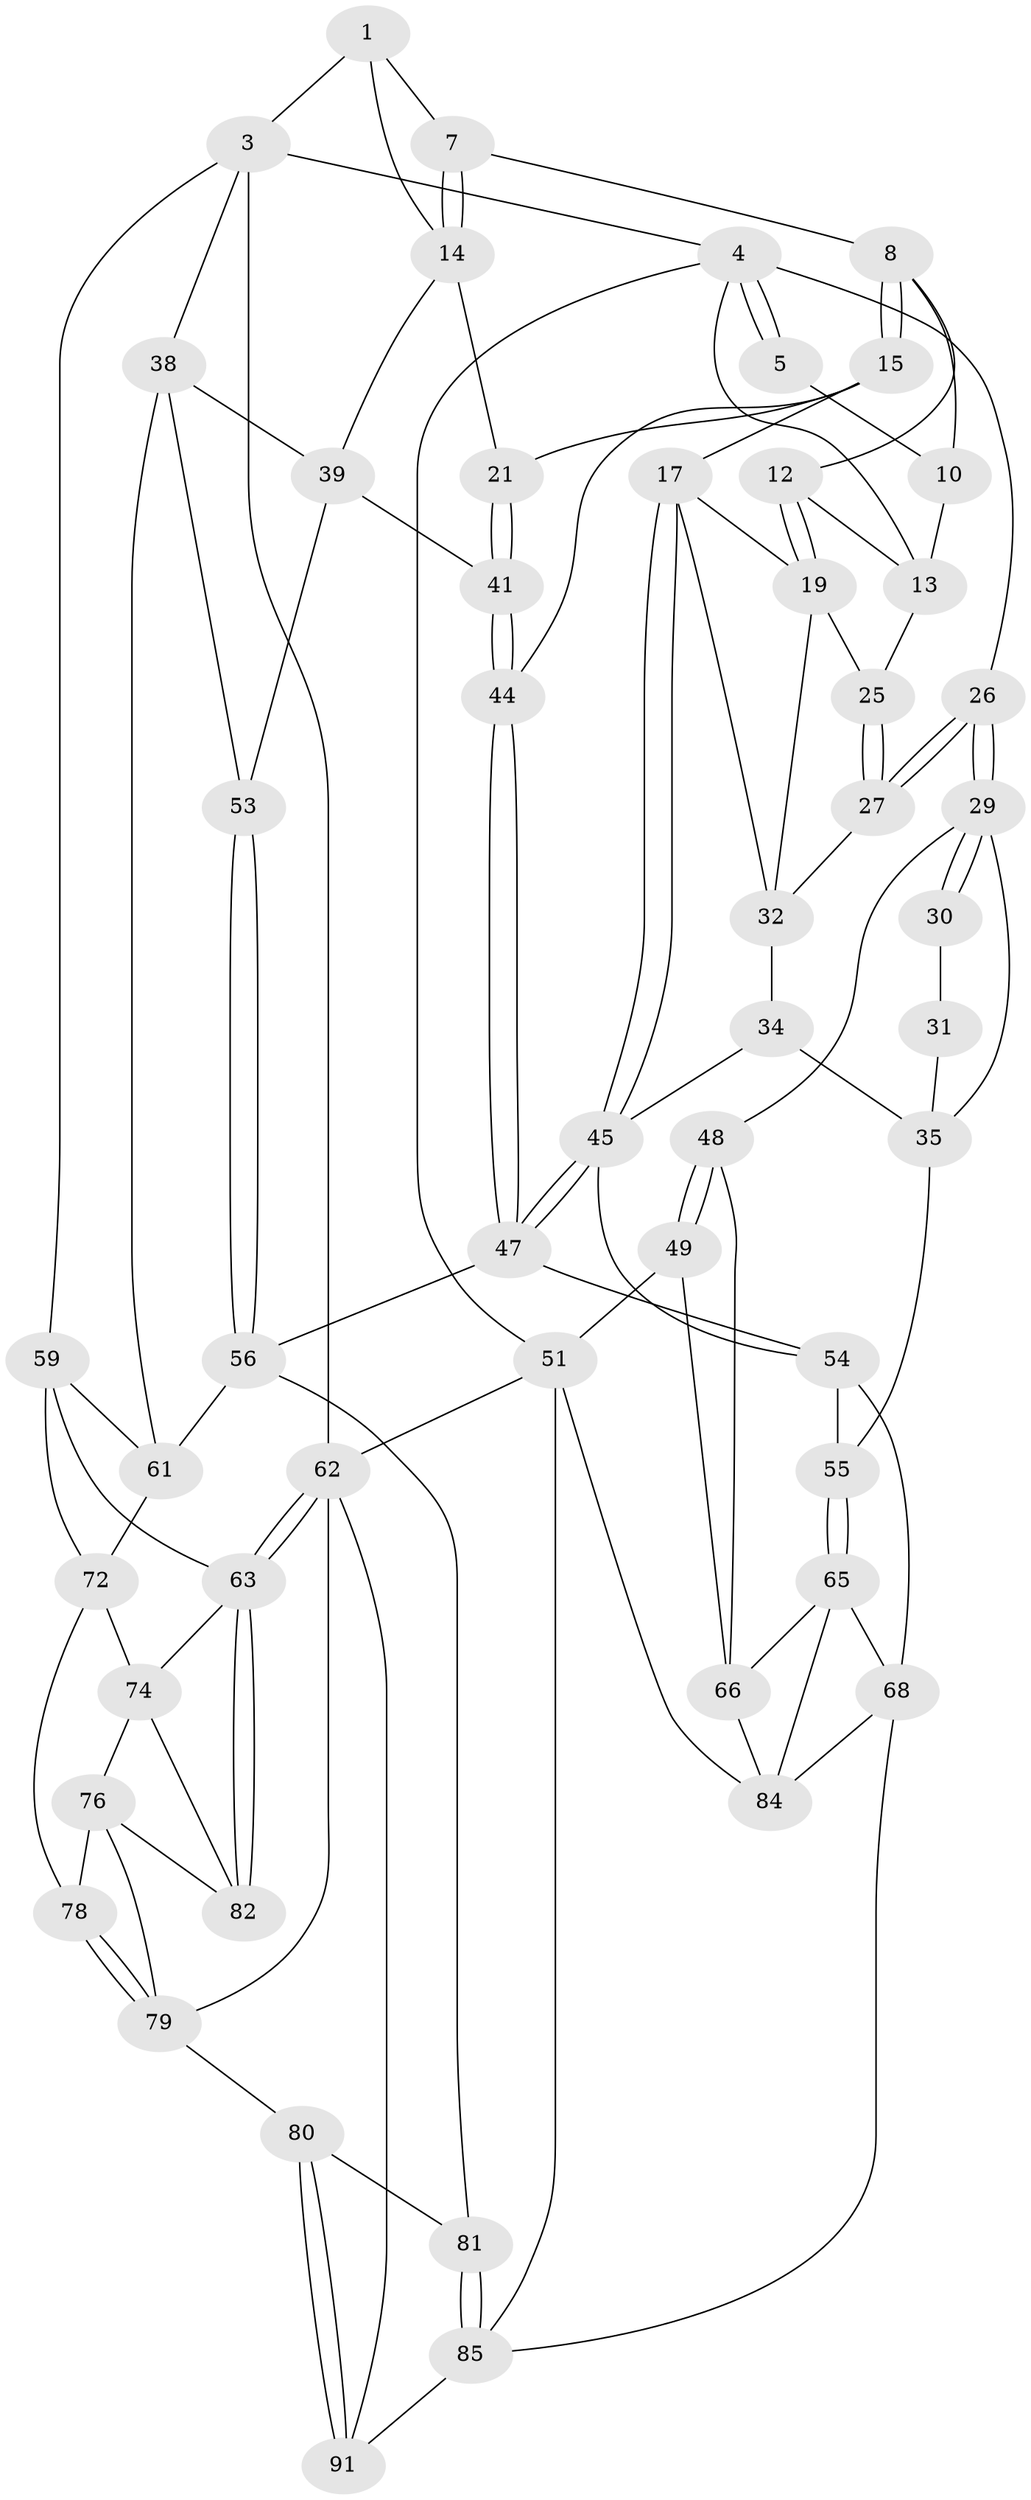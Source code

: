// original degree distribution, {3: 0.03260869565217391, 5: 0.4891304347826087, 6: 0.2391304347826087, 4: 0.2391304347826087}
// Generated by graph-tools (version 1.1) at 2025/42/03/06/25 10:42:28]
// undirected, 54 vertices, 118 edges
graph export_dot {
graph [start="1"]
  node [color=gray90,style=filled];
  1 [pos="+0.5901373712171263+0",super="+2"];
  3 [pos="+1+0",super="+37"];
  4 [pos="+0+0",super="+22"];
  5 [pos="+0+0",super="+6"];
  7 [pos="+0.6081157861738635+0"];
  8 [pos="+0.5074654418379858+0.16169094372392068",super="+9"];
  10 [pos="+0.40018854323405095+0.036753499351613074",super="+11"];
  12 [pos="+0.35158854692773045+0.17851679580761706"];
  13 [pos="+0.2973875008396942+0.17611474628402302",super="+23"];
  14 [pos="+0.7438289798429286+0.20199060509263073",super="+20"];
  15 [pos="+0.5372683737656258+0.30117387535075135",super="+16"];
  17 [pos="+0.4801983198992297+0.32081110816303654",super="+18"];
  19 [pos="+0.45617171353853997+0.3066347751474549",super="+24"];
  21 [pos="+0.6533802069992469+0.271109255614268"];
  25 [pos="+0.27809465201600714+0.20502109872682542"];
  26 [pos="+0+0"];
  27 [pos="+0+0",super="+28"];
  29 [pos="+0+0.09113410827043288",super="+43"];
  30 [pos="+0.065426731699883+0.32780834239658374"];
  31 [pos="+0.14362656876689325+0.28662453557865397",super="+36"];
  32 [pos="+0.2282525436066186+0.27109054775563296",super="+33"];
  34 [pos="+0.22934937455475485+0.4219853424256502"];
  35 [pos="+0.1488434613554837+0.42772227874300267",super="+42"];
  38 [pos="+0.940771055925828+0.3504171060207462",super="+52"];
  39 [pos="+0.8711908685663446+0.3409026285562127",super="+40"];
  41 [pos="+0.6961904382295903+0.503541723359408"];
  44 [pos="+0.5988122977618214+0.5351023575511618"];
  45 [pos="+0.3959001549715547+0.4934394881450767",super="+46"];
  47 [pos="+0.5723273492358315+0.5885820104921123",super="+57"];
  48 [pos="+0+0.5858813765704007",super="+67"];
  49 [pos="+0+0.9136931634237889",super="+50"];
  51 [pos="+0+1",super="+90"];
  53 [pos="+0.8039852659803324+0.5968235536470976"];
  54 [pos="+0.28662314956003904+0.5534310317153671",super="+58"];
  55 [pos="+0.20765925812469307+0.6238232428026914"];
  56 [pos="+0.5680312820617907+0.6884449317536301",super="+71"];
  59 [pos="+1+0.6200304055962856",super="+60"];
  61 [pos="+0.8614659386284713+0.6574524313544999",super="+70"];
  62 [pos="+1+1",super="+87"];
  63 [pos="+1+1",super="+64"];
  65 [pos="+0.19166654836702327+0.7307514245368466",super="+69"];
  66 [pos="+0.1734297787858302+0.753126533785072",super="+83"];
  68 [pos="+0.4247355977546979+0.7561421007122845",super="+86"];
  72 [pos="+0.9124080233403131+0.7925220843398258",super="+73"];
  74 [pos="+1+0.7832241106468382",super="+75"];
  76 [pos="+0.9401434791946192+0.8515542951957672",super="+77"];
  78 [pos="+0.8674653581236089+0.830297012728219"];
  79 [pos="+0.7872686310119476+0.8747249068461894",super="+88"];
  80 [pos="+0.685225196423984+0.8410255379126091"];
  81 [pos="+0.6826650463834624+0.8338646722616863"];
  82 [pos="+0.9578148216483185+0.8465329066463001"];
  84 [pos="+0.2072175691210352+0.8376170976476661",super="+89"];
  85 [pos="+0.409267898154899+0.9477425781002449",super="+92"];
  91 [pos="+0.6380353692478914+1"];
  1 -- 7;
  1 -- 3;
  1 -- 14;
  3 -- 4;
  3 -- 62;
  3 -- 59;
  3 -- 38;
  4 -- 5;
  4 -- 5;
  4 -- 51;
  4 -- 26;
  4 -- 13;
  5 -- 10 [weight=2];
  7 -- 8;
  7 -- 14;
  7 -- 14;
  8 -- 15;
  8 -- 15;
  8 -- 10;
  8 -- 12;
  10 -- 13;
  12 -- 13;
  12 -- 19;
  12 -- 19;
  13 -- 25;
  14 -- 21;
  14 -- 39;
  15 -- 21;
  15 -- 17;
  15 -- 44;
  17 -- 45;
  17 -- 45;
  17 -- 32;
  17 -- 19;
  19 -- 32;
  19 -- 25;
  21 -- 41;
  21 -- 41;
  25 -- 27;
  25 -- 27;
  26 -- 27;
  26 -- 27;
  26 -- 29;
  26 -- 29;
  27 -- 32;
  29 -- 30;
  29 -- 30;
  29 -- 48;
  29 -- 35;
  30 -- 31 [weight=2];
  31 -- 35;
  32 -- 34;
  34 -- 35;
  34 -- 45;
  35 -- 55;
  38 -- 39;
  38 -- 53;
  38 -- 61;
  39 -- 41;
  39 -- 53;
  41 -- 44;
  41 -- 44;
  44 -- 47;
  44 -- 47;
  45 -- 47;
  45 -- 47;
  45 -- 54;
  47 -- 56;
  47 -- 54;
  48 -- 49 [weight=2];
  48 -- 49;
  48 -- 66;
  49 -- 51;
  49 -- 66;
  51 -- 62;
  51 -- 84;
  51 -- 85;
  53 -- 56;
  53 -- 56;
  54 -- 55;
  54 -- 68;
  55 -- 65;
  55 -- 65;
  56 -- 81;
  56 -- 61;
  59 -- 72;
  59 -- 61;
  59 -- 63;
  61 -- 72;
  62 -- 63;
  62 -- 63;
  62 -- 91;
  62 -- 79;
  63 -- 82;
  63 -- 82;
  63 -- 74;
  65 -- 66;
  65 -- 68;
  65 -- 84;
  66 -- 84;
  68 -- 85;
  68 -- 84;
  72 -- 74;
  72 -- 78;
  74 -- 82;
  74 -- 76;
  76 -- 82;
  76 -- 78;
  76 -- 79;
  78 -- 79;
  78 -- 79;
  79 -- 80;
  80 -- 81;
  80 -- 91;
  80 -- 91;
  81 -- 85;
  81 -- 85;
  85 -- 91;
}
